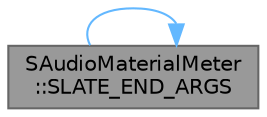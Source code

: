 digraph "SAudioMaterialMeter::SLATE_END_ARGS"
{
 // INTERACTIVE_SVG=YES
 // LATEX_PDF_SIZE
  bgcolor="transparent";
  edge [fontname=Helvetica,fontsize=10,labelfontname=Helvetica,labelfontsize=10];
  node [fontname=Helvetica,fontsize=10,shape=box,height=0.2,width=0.4];
  rankdir="LR";
  Node1 [id="Node000001",label="SAudioMaterialMeter\l::SLATE_END_ARGS",height=0.2,width=0.4,color="gray40", fillcolor="grey60", style="filled", fontcolor="black",tooltip="Construct the widget."];
  Node1 -> Node1 [id="edge1_Node000001_Node000001",color="steelblue1",style="solid",tooltip=" "];
}
